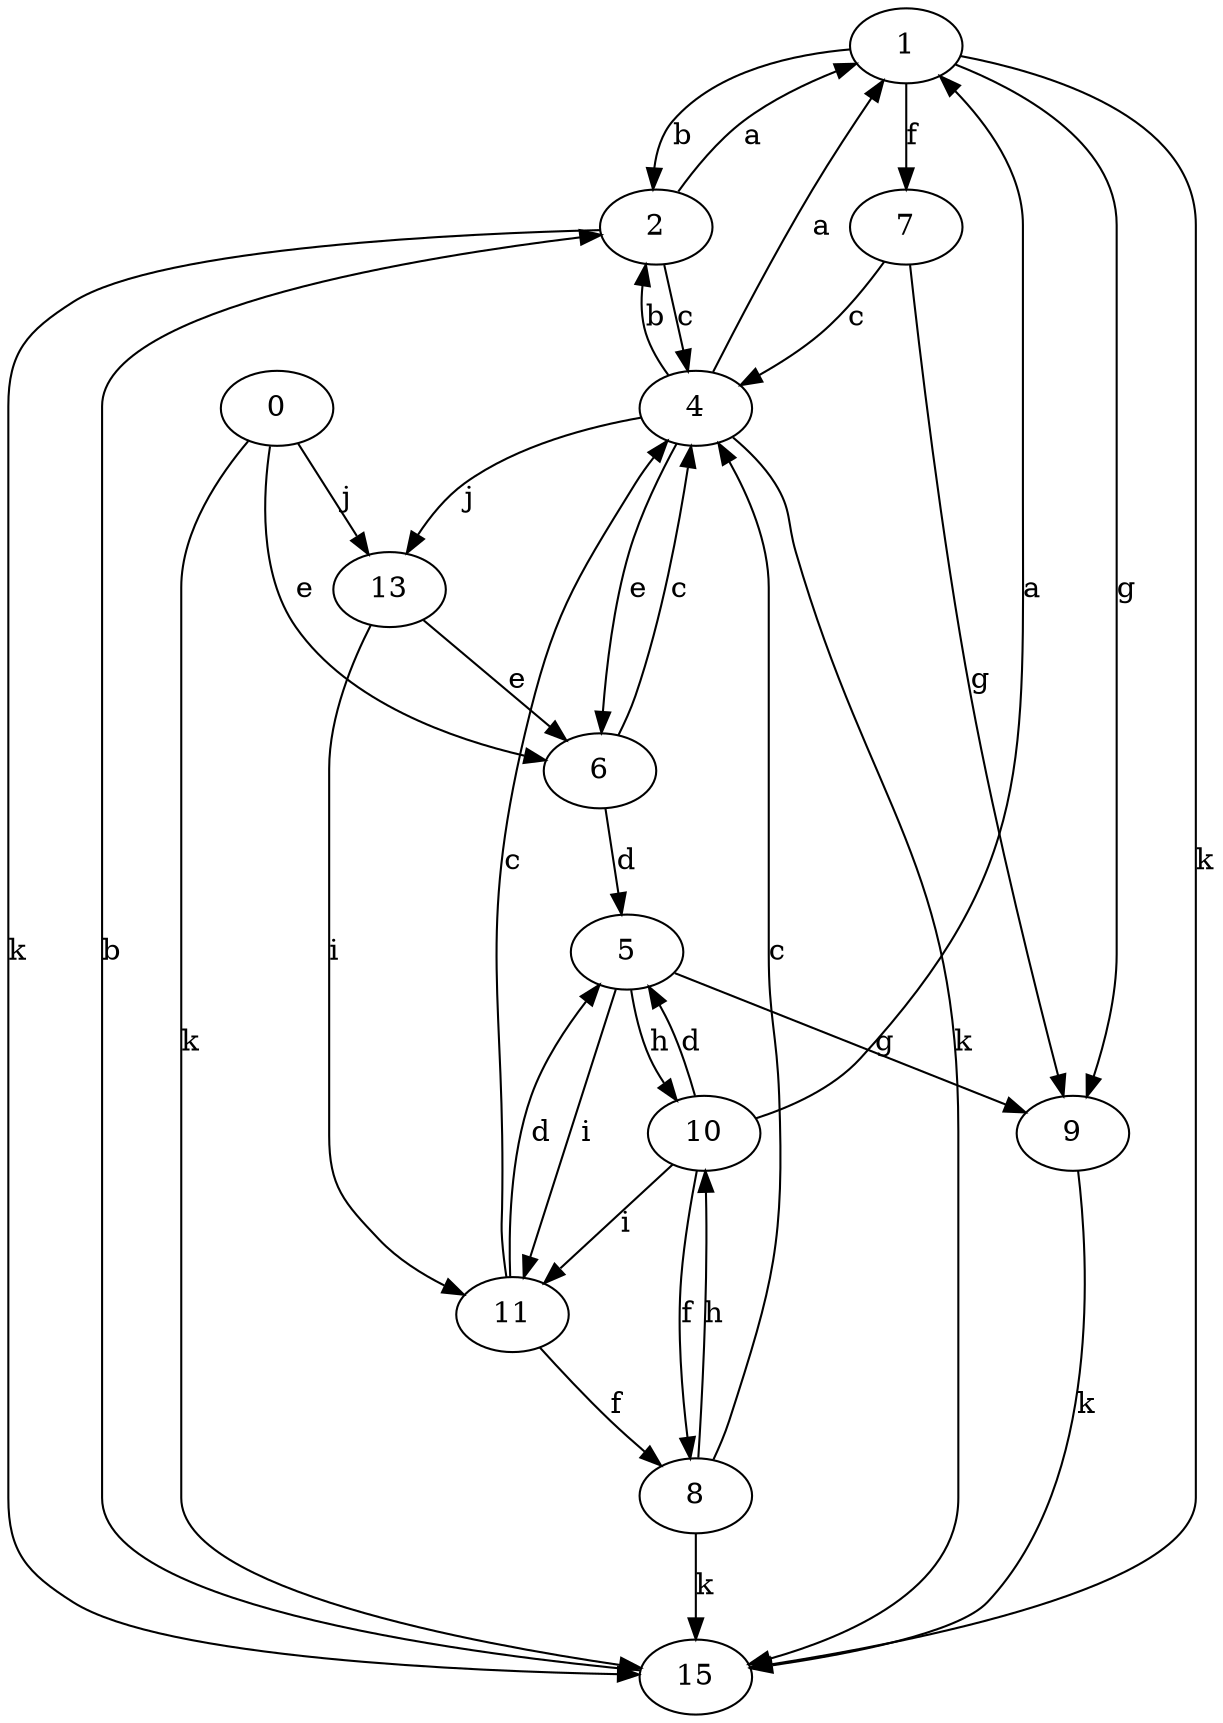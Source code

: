 strict digraph  {
1;
2;
0;
4;
5;
6;
7;
8;
9;
10;
11;
13;
15;
1 -> 2  [label=b];
1 -> 7  [label=f];
1 -> 9  [label=g];
1 -> 15  [label=k];
2 -> 1  [label=a];
2 -> 4  [label=c];
2 -> 15  [label=k];
0 -> 6  [label=e];
0 -> 13  [label=j];
0 -> 15  [label=k];
4 -> 1  [label=a];
4 -> 2  [label=b];
4 -> 6  [label=e];
4 -> 13  [label=j];
4 -> 15  [label=k];
5 -> 9  [label=g];
5 -> 10  [label=h];
5 -> 11  [label=i];
6 -> 4  [label=c];
6 -> 5  [label=d];
7 -> 4  [label=c];
7 -> 9  [label=g];
8 -> 4  [label=c];
8 -> 10  [label=h];
8 -> 15  [label=k];
9 -> 15  [label=k];
10 -> 1  [label=a];
10 -> 5  [label=d];
10 -> 8  [label=f];
10 -> 11  [label=i];
11 -> 4  [label=c];
11 -> 5  [label=d];
11 -> 8  [label=f];
13 -> 6  [label=e];
13 -> 11  [label=i];
15 -> 2  [label=b];
}
